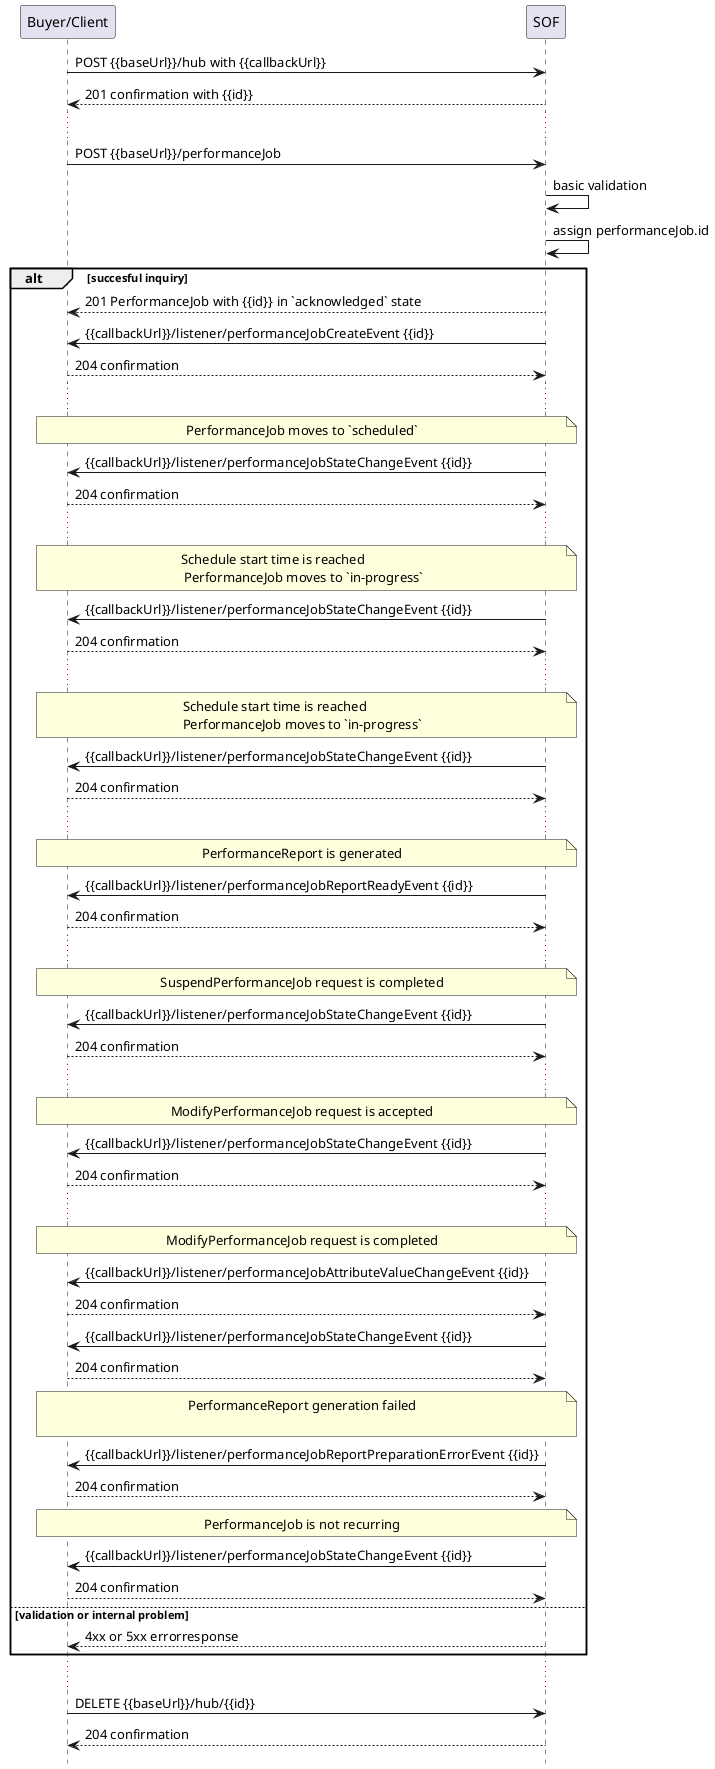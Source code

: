 @startuml notificationsForPerformanceJob

hide footbox

participant "Buyer/Client" as B
participant SOF

B -> SOF : POST {{baseUrl}}/hub with {{callbackUrl}} 
SOF --> B: 201 confirmation with {{id}}
...
B -> SOF : POST {{baseUrl}}/performanceJob
SOF -> SOF : basic validation
SOF -> SOF : assign performanceJob.id

alt succesful inquiry
  SOF --> B : 201 PerformanceJob with {{id}} in `acknowledged` state
  SOF -> B: {{callbackUrl}}/listener/performanceJobCreateEvent {{id}}
  B --> SOF : 204 confirmation  
  ...

  note over B, SOF : PerformanceJob moves to `scheduled`
  SOF -> B: {{callbackUrl}}/listener/performanceJobStateChangeEvent {{id}}
      B --> SOF : 204 confirmation
  ...

  note over B, SOF : Schedule start time is reached\n PerformanceJob moves to `in-progress`
  SOF -> B: {{callbackUrl}}/listener/performanceJobStateChangeEvent {{id}}
  B --> SOF : 204 confirmation
  ...

  note over B, SOF : Schedule start time is reached\nPerformanceJob moves to `in-progress`
  SOF -> B: {{callbackUrl}}/listener/performanceJobStateChangeEvent {{id}}
  B --> SOF : 204 confirmation
  ...
  
  note over B, SOF : PerformanceReport is generated
  SOF -> B: {{callbackUrl}}/listener/performanceJobReportReadyEvent {{id}}
  B --> SOF : 204 confirmation
  ...

  note over B, SOF : SuspendPerformanceJob request is completed
  SOF -> B: {{callbackUrl}}/listener/performanceJobStateChangeEvent {{id}}
  B --> SOF : 204 confirmation
  ...

  note over B, SOF : ModifyPerformanceJob request is accepted
  SOF -> B: {{callbackUrl}}/listener/performanceJobStateChangeEvent {{id}}
  B --> SOF : 204 confirmation
  ...

  note over B, SOF : ModifyPerformanceJob request is completed
  SOF -> B: {{callbackUrl}}/listener/performanceJobAttributeValueChangeEvent {{id}}
  B --> SOF : 204 confirmation

  SOF -> B: {{callbackUrl}}/listener/performanceJobStateChangeEvent {{id}}
  B --> SOF : 204 confirmation

  note over B, SOF : PerformanceReport generation failed\n
  SOF -> B: {{callbackUrl}}/listener/performanceJobReportPreparationErrorEvent {{id}}
  B --> SOF : 204 confirmation

  note over B, SOF : PerformanceJob is not recurring
  SOF -> B: {{callbackUrl}}/listener/performanceJobStateChangeEvent {{id}}
  B --> SOF : 204 confirmation


else validation or internal problem
  SOF --> B : 4xx or 5xx errorresponse
end 

...

B -> SOF : DELETE {{baseUrl}}/hub/{{id}} 
SOF -->  B : 204 confirmation

@enduml
